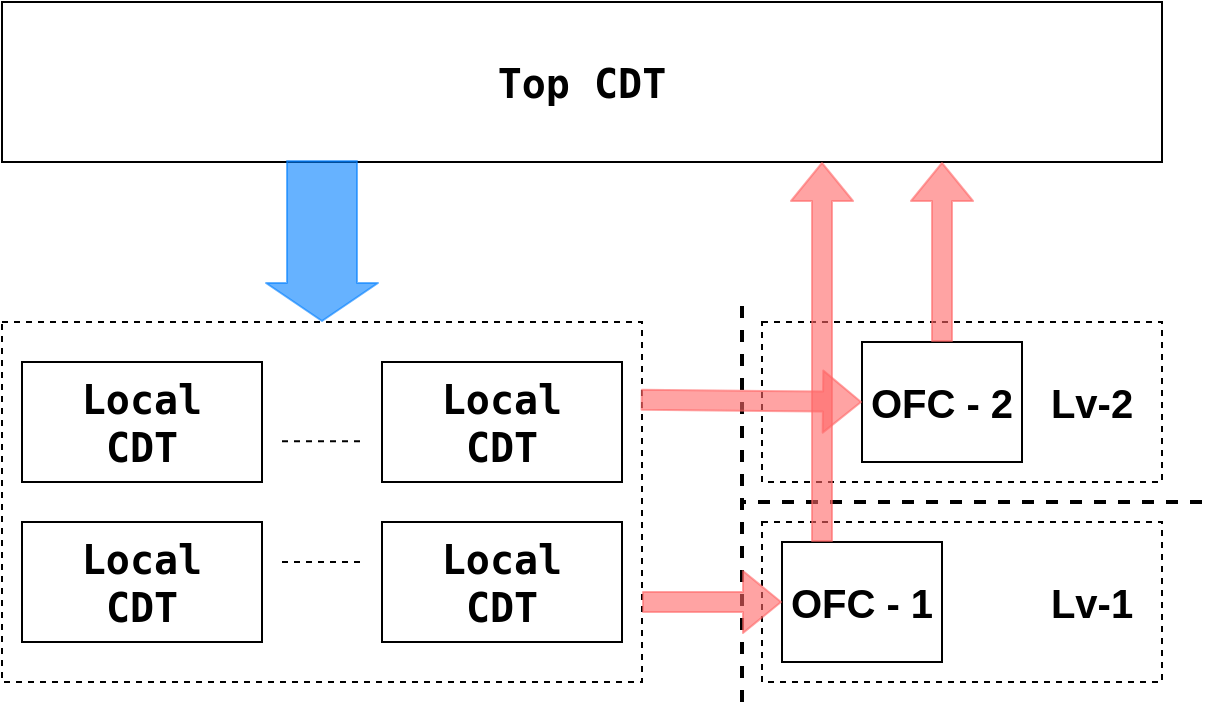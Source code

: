 <mxfile version="13.10.6" type="github">
  <diagram id="RDYniLMKRmmL1WzlAPWp" name="Page-1">
    <mxGraphModel dx="1203" dy="735" grid="1" gridSize="10" guides="1" tooltips="1" connect="1" arrows="1" fold="1" page="1" pageScale="1" pageWidth="1100" pageHeight="850" math="0" shadow="0">
      <root>
        <mxCell id="0" />
        <mxCell id="1" parent="0" />
        <mxCell id="DW_VJ3tDuzgLOy0kpD_P-55" value="" style="rounded=0;whiteSpace=wrap;html=1;fillColor=none;dashed=1;fontStyle=1" parent="1" vertex="1">
          <mxGeometry x="480" y="490" width="200" height="80" as="geometry" />
        </mxCell>
        <mxCell id="DW_VJ3tDuzgLOy0kpD_P-86" value="" style="rounded=0;whiteSpace=wrap;html=1;fillColor=none;dashed=1;fontStyle=1" parent="1" vertex="1">
          <mxGeometry x="480" y="390" width="200" height="80" as="geometry" />
        </mxCell>
        <mxCell id="--FjLudx6Jw2cNEH7BGk-4" value="&lt;p style=&quot;font-size: 20px&quot;&gt;OFC - 1&lt;/p&gt;" style="rounded=0;whiteSpace=wrap;html=1;fontStyle=1" parent="1" vertex="1">
          <mxGeometry x="490" y="500" width="80" height="60" as="geometry" />
        </mxCell>
        <mxCell id="--FjLudx6Jw2cNEH7BGk-6" value="&lt;pre style=&quot;font-size: 20px&quot;&gt;Top CDT&lt;/pre&gt;" style="rounded=0;whiteSpace=wrap;html=1;fontStyle=1" parent="1" vertex="1">
          <mxGeometry x="100" y="230" width="580" height="80" as="geometry" />
        </mxCell>
        <mxCell id="DW_VJ3tDuzgLOy0kpD_P-2" style="edgeStyle=orthogonalEdgeStyle;rounded=0;orthogonalLoop=1;jettySize=auto;html=1;exitX=0.5;exitY=1;exitDx=0;exitDy=0;fontStyle=1" parent="1" source="--FjLudx6Jw2cNEH7BGk-6" target="--FjLudx6Jw2cNEH7BGk-6" edge="1">
          <mxGeometry relative="1" as="geometry" />
        </mxCell>
        <mxCell id="DW_VJ3tDuzgLOy0kpD_P-4" value="&lt;pre style=&quot;font-size: 20px;&quot;&gt;Local&lt;br style=&quot;font-size: 20px;&quot;&gt;CDT&lt;/pre&gt;" style="rounded=0;whiteSpace=wrap;html=1;fontStyle=1;fontSize=20;" parent="1" vertex="1">
          <mxGeometry x="110" y="410" width="120" height="60" as="geometry" />
        </mxCell>
        <mxCell id="DW_VJ3tDuzgLOy0kpD_P-10" value="&lt;pre style=&quot;font-size: 20px;&quot;&gt;Local&lt;br style=&quot;font-size: 20px;&quot;&gt;CDT&lt;/pre&gt;" style="rounded=0;whiteSpace=wrap;html=1;fontStyle=1;fontSize=20;" parent="1" vertex="1">
          <mxGeometry x="290" y="410" width="120" height="60" as="geometry" />
        </mxCell>
        <mxCell id="DW_VJ3tDuzgLOy0kpD_P-11" value="&lt;pre style=&quot;font-size: 20px;&quot;&gt;Local&lt;br style=&quot;font-size: 20px;&quot;&gt;CDT&lt;/pre&gt;" style="rounded=0;whiteSpace=wrap;html=1;fontStyle=1;fontSize=20;" parent="1" vertex="1">
          <mxGeometry x="110" y="490" width="120" height="60" as="geometry" />
        </mxCell>
        <mxCell id="DW_VJ3tDuzgLOy0kpD_P-13" value="&lt;pre style=&quot;font-size: 20px;&quot;&gt;Local&lt;br style=&quot;font-size: 20px;&quot;&gt;CDT&lt;/pre&gt;" style="rounded=0;whiteSpace=wrap;html=1;fontStyle=1;fontSize=20;" parent="1" vertex="1">
          <mxGeometry x="290" y="490" width="120" height="60" as="geometry" />
        </mxCell>
        <mxCell id="DW_VJ3tDuzgLOy0kpD_P-19" value="" style="endArrow=none;dashed=1;html=1;fontStyle=1;fontSize=20;" parent="1" edge="1">
          <mxGeometry width="50" height="50" relative="1" as="geometry">
            <mxPoint x="240" y="510" as="sourcePoint" />
            <mxPoint x="280" y="510" as="targetPoint" />
          </mxGeometry>
        </mxCell>
        <mxCell id="DW_VJ3tDuzgLOy0kpD_P-39" value="" style="endArrow=none;dashed=1;html=1;strokeWidth=2;fontStyle=1" parent="1" edge="1">
          <mxGeometry width="50" height="50" relative="1" as="geometry">
            <mxPoint x="700" y="480" as="sourcePoint" />
            <mxPoint x="470" y="480" as="targetPoint" />
          </mxGeometry>
        </mxCell>
        <mxCell id="DW_VJ3tDuzgLOy0kpD_P-46" value="&lt;font style=&quot;font-size: 20px&quot;&gt;Lv-1&lt;/font&gt;" style="text;html=1;strokeColor=none;fillColor=none;align=center;verticalAlign=middle;whiteSpace=wrap;rounded=0;fontStyle=1" parent="1" vertex="1">
          <mxGeometry x="610" y="510" width="70" height="40" as="geometry" />
        </mxCell>
        <mxCell id="DW_VJ3tDuzgLOy0kpD_P-64" value="" style="endArrow=none;dashed=1;html=1;fontStyle=1;fontSize=20;" parent="1" edge="1">
          <mxGeometry width="50" height="50" relative="1" as="geometry">
            <mxPoint x="240" y="449.58" as="sourcePoint" />
            <mxPoint x="280" y="449.58" as="targetPoint" />
          </mxGeometry>
        </mxCell>
        <mxCell id="DW_VJ3tDuzgLOy0kpD_P-87" value="&lt;p style=&quot;font-size: 20px&quot;&gt;OFC - 2&lt;/p&gt;" style="rounded=0;whiteSpace=wrap;html=1;fontStyle=1" parent="1" vertex="1">
          <mxGeometry x="530" y="400" width="80" height="60" as="geometry" />
        </mxCell>
        <mxCell id="DW_VJ3tDuzgLOy0kpD_P-88" value="" style="endArrow=none;dashed=1;html=1;strokeWidth=2;fontStyle=1" parent="1" edge="1">
          <mxGeometry width="50" height="50" relative="1" as="geometry">
            <mxPoint x="470" y="580" as="sourcePoint" />
            <mxPoint x="470" y="380" as="targetPoint" />
          </mxGeometry>
        </mxCell>
        <mxCell id="DW_VJ3tDuzgLOy0kpD_P-89" value="&lt;font style=&quot;font-size: 20px&quot;&gt;Lv-2&lt;/font&gt;" style="text;html=1;strokeColor=none;fillColor=none;align=center;verticalAlign=middle;whiteSpace=wrap;rounded=0;fontStyle=1" parent="1" vertex="1">
          <mxGeometry x="610" y="410" width="70" height="40" as="geometry" />
        </mxCell>
        <mxCell id="DIFODA3UUEkBCzBbaUJJ-3" value="" style="rounded=0;whiteSpace=wrap;html=1;fillColor=none;dashed=1;fontStyle=1" vertex="1" parent="1">
          <mxGeometry x="100" y="390" width="320" height="180" as="geometry" />
        </mxCell>
        <mxCell id="DIFODA3UUEkBCzBbaUJJ-4" value="" style="shape=flexArrow;endArrow=classic;html=1;strokeColor=#FF6666;opacity=60;fillColor=#FF6666;entryX=0;entryY=0.5;entryDx=0;entryDy=0;exitX=0.998;exitY=0.216;exitDx=0;exitDy=0;exitPerimeter=0;" edge="1" parent="1" source="DIFODA3UUEkBCzBbaUJJ-3" target="DW_VJ3tDuzgLOy0kpD_P-87">
          <mxGeometry width="50" height="50" relative="1" as="geometry">
            <mxPoint x="420" y="429" as="sourcePoint" />
            <mxPoint x="460" y="470" as="targetPoint" />
          </mxGeometry>
        </mxCell>
        <mxCell id="DIFODA3UUEkBCzBbaUJJ-5" value="" style="shape=flexArrow;endArrow=classic;html=1;strokeColor=#FF6666;opacity=60;fillColor=#FF6666;entryX=0;entryY=0.5;entryDx=0;entryDy=0;" edge="1" parent="1" target="--FjLudx6Jw2cNEH7BGk-4">
          <mxGeometry width="50" height="50" relative="1" as="geometry">
            <mxPoint x="420" y="530" as="sourcePoint" />
            <mxPoint x="480" y="529.6" as="targetPoint" />
          </mxGeometry>
        </mxCell>
        <mxCell id="DIFODA3UUEkBCzBbaUJJ-6" value="" style="shape=flexArrow;endArrow=classic;html=1;strokeColor=#FF6666;opacity=60;fillColor=#FF6666;exitX=0.5;exitY=0;exitDx=0;exitDy=0;" edge="1" parent="1" source="DW_VJ3tDuzgLOy0kpD_P-87">
          <mxGeometry width="50" height="50" relative="1" as="geometry">
            <mxPoint x="569.6" y="340" as="sourcePoint" />
            <mxPoint x="570" y="310" as="targetPoint" />
          </mxGeometry>
        </mxCell>
        <mxCell id="DIFODA3UUEkBCzBbaUJJ-8" value="" style="shape=flexArrow;endArrow=classic;html=1;strokeColor=#FF6666;opacity=60;fillColor=#FF6666;exitX=0.5;exitY=0;exitDx=0;exitDy=0;" edge="1" parent="1">
          <mxGeometry width="50" height="50" relative="1" as="geometry">
            <mxPoint x="510" y="500" as="sourcePoint" />
            <mxPoint x="510" y="310" as="targetPoint" />
          </mxGeometry>
        </mxCell>
        <mxCell id="DIFODA3UUEkBCzBbaUJJ-9" value="" style="shape=flexArrow;endArrow=classic;html=1;opacity=60;strokeColor=#007FFF;fillColor=#007FFF;width=35;" edge="1" parent="1">
          <mxGeometry width="50" height="50" relative="1" as="geometry">
            <mxPoint x="260" y="309" as="sourcePoint" />
            <mxPoint x="260" y="390" as="targetPoint" />
          </mxGeometry>
        </mxCell>
      </root>
    </mxGraphModel>
  </diagram>
</mxfile>
